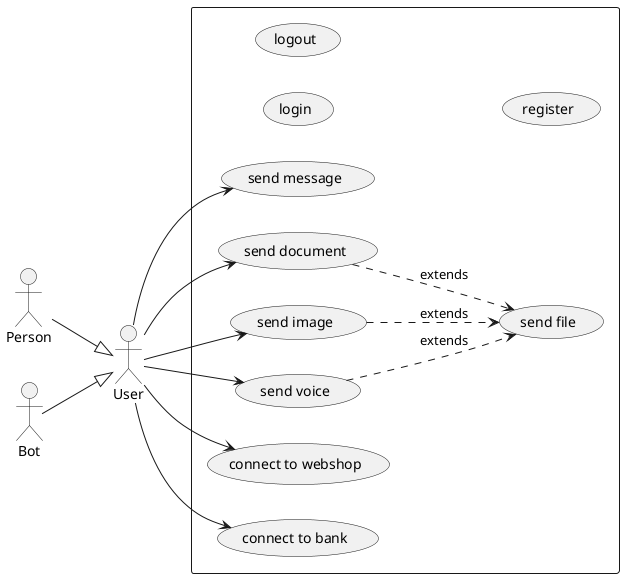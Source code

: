 @startuml chat
left to right direction

' actors
actor "User" as u
actor "Person" as p
actor "Bot" as b

' actor hierarchy
p -down-|> u
b -down-|> u

' use cases
rectangle {
  usecase "login" as oUC1
  usecase "logout" as oUC2
  usecase "register" as oUC3
  usecase "send message" as UC1
  usecase "send file" as UC2
  usecase "send document" as UC3
  usecase "send image" as UC4
  usecase "send voice" as UC5
  usecase "connect to webshop" as UC6
  usecase "connect to bank" as UC7
  UC3 ..> UC2 : extends
  UC4 ..> UC2 : extends
  UC5 ..> UC2 : extends
}

'  link actor User with use cases
u --> UC1
u --> UC3
u --> UC4
u --> UC5
u --> UC6
u --> UC7
@enduml
